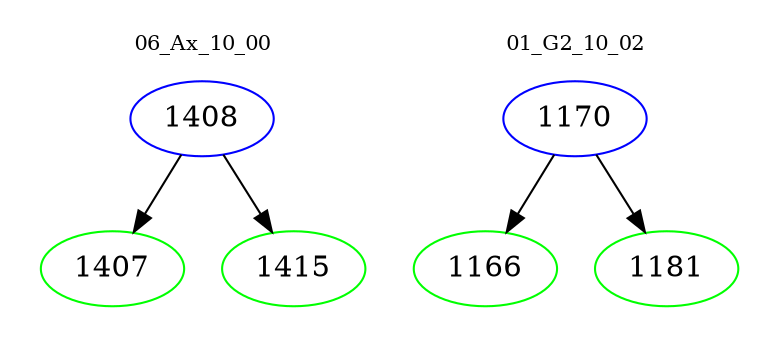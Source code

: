 digraph{
subgraph cluster_0 {
color = white
label = "06_Ax_10_00";
fontsize=10;
T0_1408 [label="1408", color="blue"]
T0_1408 -> T0_1407 [color="black"]
T0_1407 [label="1407", color="green"]
T0_1408 -> T0_1415 [color="black"]
T0_1415 [label="1415", color="green"]
}
subgraph cluster_1 {
color = white
label = "01_G2_10_02";
fontsize=10;
T1_1170 [label="1170", color="blue"]
T1_1170 -> T1_1166 [color="black"]
T1_1166 [label="1166", color="green"]
T1_1170 -> T1_1181 [color="black"]
T1_1181 [label="1181", color="green"]
}
}
